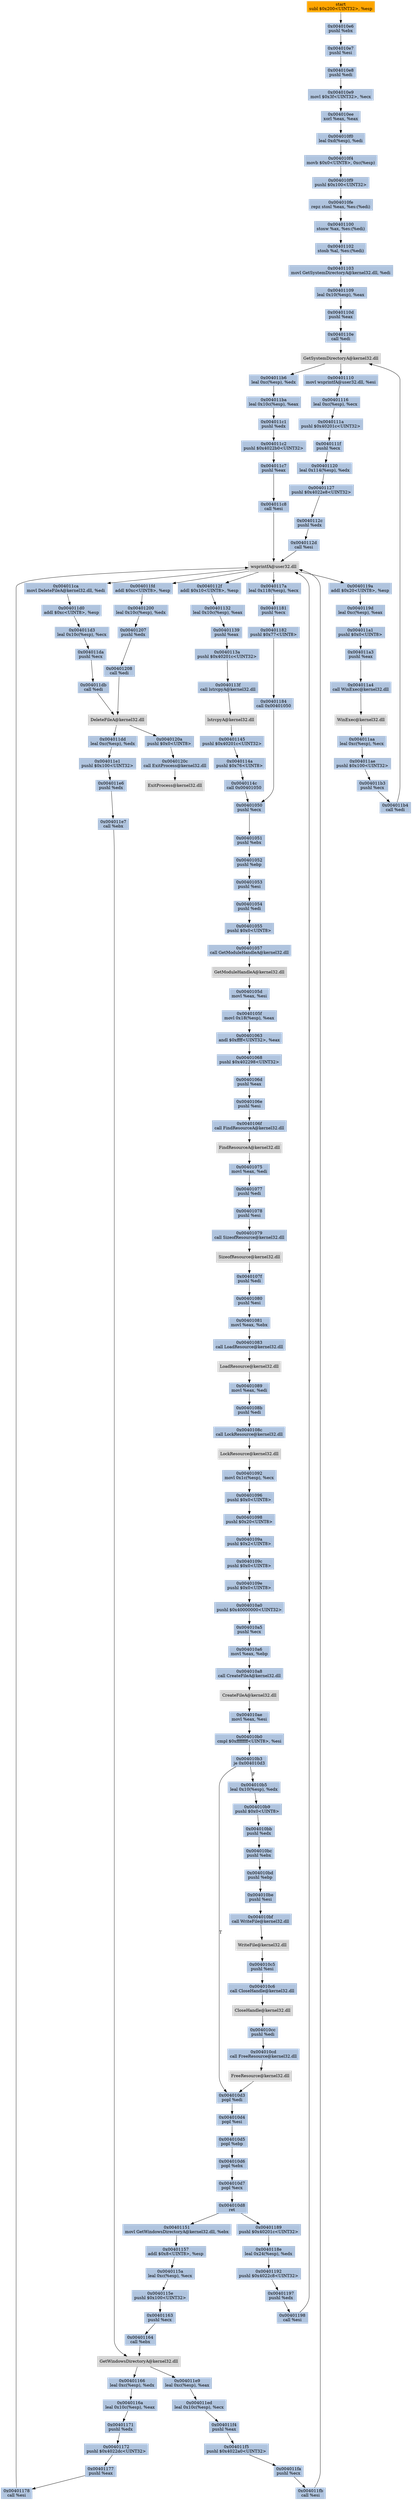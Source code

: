 digraph G {
node[shape=rectangle,style=filled,fillcolor=lightsteelblue,color=lightsteelblue]
bgcolor="transparent"
a0x004010e0subl_0x200UINT32_esp[label="start\nsubl $0x200<UINT32>, %esp",fillcolor="orange",color="lightgrey"];
a0x004010e6pushl_ebx[label="0x004010e6\npushl %ebx"];
a0x004010e7pushl_esi[label="0x004010e7\npushl %esi"];
a0x004010e8pushl_edi[label="0x004010e8\npushl %edi"];
a0x004010e9movl_0x3fUINT32_ecx[label="0x004010e9\nmovl $0x3f<UINT32>, %ecx"];
a0x004010eexorl_eax_eax[label="0x004010ee\nxorl %eax, %eax"];
a0x004010f0leal_0xdesp__edi[label="0x004010f0\nleal 0xd(%esp), %edi"];
a0x004010f4movb_0x0UINT8_0xcesp_[label="0x004010f4\nmovb $0x0<UINT8>, 0xc(%esp)"];
a0x004010f9pushl_0x100UINT32[label="0x004010f9\npushl $0x100<UINT32>"];
a0x004010ferepz_stosl_eax_es_edi_[label="0x004010fe\nrepz stosl %eax, %es:(%edi)"];
a0x00401100stosw_ax_es_edi_[label="0x00401100\nstosw %ax, %es:(%edi)"];
a0x00401102stosb_al_es_edi_[label="0x00401102\nstosb %al, %es:(%edi)"];
a0x00401103movl_GetSystemDirectoryA_kernel32_dll_edi[label="0x00401103\nmovl GetSystemDirectoryA@kernel32.dll, %edi"];
a0x00401109leal_0x10esp__eax[label="0x00401109\nleal 0x10(%esp), %eax"];
a0x0040110dpushl_eax[label="0x0040110d\npushl %eax"];
a0x0040110ecall_edi[label="0x0040110e\ncall %edi"];
GetSystemDirectoryA_kernel32_dll[label="GetSystemDirectoryA@kernel32.dll",fillcolor="lightgrey",color="lightgrey"];
a0x00401110movl_wsprintfA_user32_dll_esi[label="0x00401110\nmovl wsprintfA@user32.dll, %esi"];
a0x00401116leal_0xcesp__ecx[label="0x00401116\nleal 0xc(%esp), %ecx"];
a0x0040111apushl_0x40201cUINT32[label="0x0040111a\npushl $0x40201c<UINT32>"];
a0x0040111fpushl_ecx[label="0x0040111f\npushl %ecx"];
a0x00401120leal_0x114esp__edx[label="0x00401120\nleal 0x114(%esp), %edx"];
a0x00401127pushl_0x4022e8UINT32[label="0x00401127\npushl $0x4022e8<UINT32>"];
a0x0040112cpushl_edx[label="0x0040112c\npushl %edx"];
a0x0040112dcall_esi[label="0x0040112d\ncall %esi"];
wsprintfA_user32_dll[label="wsprintfA@user32.dll",fillcolor="lightgrey",color="lightgrey"];
a0x0040112faddl_0x10UINT8_esp[label="0x0040112f\naddl $0x10<UINT8>, %esp"];
a0x00401132leal_0x10cesp__eax[label="0x00401132\nleal 0x10c(%esp), %eax"];
a0x00401139pushl_eax[label="0x00401139\npushl %eax"];
a0x0040113apushl_0x40201cUINT32[label="0x0040113a\npushl $0x40201c<UINT32>"];
a0x0040113fcall_lstrcpyA_kernel32_dll[label="0x0040113f\ncall lstrcpyA@kernel32.dll"];
lstrcpyA_kernel32_dll[label="lstrcpyA@kernel32.dll",fillcolor="lightgrey",color="lightgrey"];
a0x00401145pushl_0x40201cUINT32[label="0x00401145\npushl $0x40201c<UINT32>"];
a0x0040114apushl_0x76UINT8[label="0x0040114a\npushl $0x76<UINT8>"];
a0x0040114ccall_0x00401050[label="0x0040114c\ncall 0x00401050"];
a0x00401050pushl_ecx[label="0x00401050\npushl %ecx"];
a0x00401051pushl_ebx[label="0x00401051\npushl %ebx"];
a0x00401052pushl_ebp[label="0x00401052\npushl %ebp"];
a0x00401053pushl_esi[label="0x00401053\npushl %esi"];
a0x00401054pushl_edi[label="0x00401054\npushl %edi"];
a0x00401055pushl_0x0UINT8[label="0x00401055\npushl $0x0<UINT8>"];
a0x00401057call_GetModuleHandleA_kernel32_dll[label="0x00401057\ncall GetModuleHandleA@kernel32.dll"];
GetModuleHandleA_kernel32_dll[label="GetModuleHandleA@kernel32.dll",fillcolor="lightgrey",color="lightgrey"];
a0x0040105dmovl_eax_esi[label="0x0040105d\nmovl %eax, %esi"];
a0x0040105fmovl_0x18esp__eax[label="0x0040105f\nmovl 0x18(%esp), %eax"];
a0x00401063andl_0xffffUINT32_eax[label="0x00401063\nandl $0xffff<UINT32>, %eax"];
a0x00401068pushl_0x402298UINT32[label="0x00401068\npushl $0x402298<UINT32>"];
a0x0040106dpushl_eax[label="0x0040106d\npushl %eax"];
a0x0040106epushl_esi[label="0x0040106e\npushl %esi"];
a0x0040106fcall_FindResourceA_kernel32_dll[label="0x0040106f\ncall FindResourceA@kernel32.dll"];
FindResourceA_kernel32_dll[label="FindResourceA@kernel32.dll",fillcolor="lightgrey",color="lightgrey"];
a0x00401075movl_eax_edi[label="0x00401075\nmovl %eax, %edi"];
a0x00401077pushl_edi[label="0x00401077\npushl %edi"];
a0x00401078pushl_esi[label="0x00401078\npushl %esi"];
a0x00401079call_SizeofResource_kernel32_dll[label="0x00401079\ncall SizeofResource@kernel32.dll"];
SizeofResource_kernel32_dll[label="SizeofResource@kernel32.dll",fillcolor="lightgrey",color="lightgrey"];
a0x0040107fpushl_edi[label="0x0040107f\npushl %edi"];
a0x00401080pushl_esi[label="0x00401080\npushl %esi"];
a0x00401081movl_eax_ebx[label="0x00401081\nmovl %eax, %ebx"];
a0x00401083call_LoadResource_kernel32_dll[label="0x00401083\ncall LoadResource@kernel32.dll"];
LoadResource_kernel32_dll[label="LoadResource@kernel32.dll",fillcolor="lightgrey",color="lightgrey"];
a0x00401089movl_eax_edi[label="0x00401089\nmovl %eax, %edi"];
a0x0040108bpushl_edi[label="0x0040108b\npushl %edi"];
a0x0040108ccall_LockResource_kernel32_dll[label="0x0040108c\ncall LockResource@kernel32.dll"];
LockResource_kernel32_dll[label="LockResource@kernel32.dll",fillcolor="lightgrey",color="lightgrey"];
a0x00401092movl_0x1cesp__ecx[label="0x00401092\nmovl 0x1c(%esp), %ecx"];
a0x00401096pushl_0x0UINT8[label="0x00401096\npushl $0x0<UINT8>"];
a0x00401098pushl_0x20UINT8[label="0x00401098\npushl $0x20<UINT8>"];
a0x0040109apushl_0x2UINT8[label="0x0040109a\npushl $0x2<UINT8>"];
a0x0040109cpushl_0x0UINT8[label="0x0040109c\npushl $0x0<UINT8>"];
a0x0040109epushl_0x0UINT8[label="0x0040109e\npushl $0x0<UINT8>"];
a0x004010a0pushl_0x40000000UINT32[label="0x004010a0\npushl $0x40000000<UINT32>"];
a0x004010a5pushl_ecx[label="0x004010a5\npushl %ecx"];
a0x004010a6movl_eax_ebp[label="0x004010a6\nmovl %eax, %ebp"];
a0x004010a8call_CreateFileA_kernel32_dll[label="0x004010a8\ncall CreateFileA@kernel32.dll"];
CreateFileA_kernel32_dll[label="CreateFileA@kernel32.dll",fillcolor="lightgrey",color="lightgrey"];
a0x004010aemovl_eax_esi[label="0x004010ae\nmovl %eax, %esi"];
a0x004010b0cmpl_0xffffffffUINT8_esi[label="0x004010b0\ncmpl $0xffffffff<UINT8>, %esi"];
a0x004010b3je_0x004010d3[label="0x004010b3\nje 0x004010d3"];
a0x004010b5leal_0x10esp__edx[label="0x004010b5\nleal 0x10(%esp), %edx"];
a0x004010b9pushl_0x0UINT8[label="0x004010b9\npushl $0x0<UINT8>"];
a0x004010bbpushl_edx[label="0x004010bb\npushl %edx"];
a0x004010bcpushl_ebx[label="0x004010bc\npushl %ebx"];
a0x004010bdpushl_ebp[label="0x004010bd\npushl %ebp"];
a0x004010bepushl_esi[label="0x004010be\npushl %esi"];
a0x004010bfcall_WriteFile_kernel32_dll[label="0x004010bf\ncall WriteFile@kernel32.dll"];
WriteFile_kernel32_dll[label="WriteFile@kernel32.dll",fillcolor="lightgrey",color="lightgrey"];
a0x004010c5pushl_esi[label="0x004010c5\npushl %esi"];
a0x004010c6call_CloseHandle_kernel32_dll[label="0x004010c6\ncall CloseHandle@kernel32.dll"];
CloseHandle_kernel32_dll[label="CloseHandle@kernel32.dll",fillcolor="lightgrey",color="lightgrey"];
a0x004010ccpushl_edi[label="0x004010cc\npushl %edi"];
a0x004010cdcall_FreeResource_kernel32_dll[label="0x004010cd\ncall FreeResource@kernel32.dll"];
FreeResource_kernel32_dll[label="FreeResource@kernel32.dll",fillcolor="lightgrey",color="lightgrey"];
a0x004010d3popl_edi[label="0x004010d3\npopl %edi"];
a0x004010d4popl_esi[label="0x004010d4\npopl %esi"];
a0x004010d5popl_ebp[label="0x004010d5\npopl %ebp"];
a0x004010d6popl_ebx[label="0x004010d6\npopl %ebx"];
a0x004010d7popl_ecx[label="0x004010d7\npopl %ecx"];
a0x004010d8ret[label="0x004010d8\nret"];
a0x00401151movl_GetWindowsDirectoryA_kernel32_dll_ebx[label="0x00401151\nmovl GetWindowsDirectoryA@kernel32.dll, %ebx"];
a0x00401157addl_0x8UINT8_esp[label="0x00401157\naddl $0x8<UINT8>, %esp"];
a0x0040115aleal_0xcesp__ecx[label="0x0040115a\nleal 0xc(%esp), %ecx"];
a0x0040115epushl_0x100UINT32[label="0x0040115e\npushl $0x100<UINT32>"];
a0x00401163pushl_ecx[label="0x00401163\npushl %ecx"];
a0x00401164call_ebx[label="0x00401164\ncall %ebx"];
GetWindowsDirectoryA_kernel32_dll[label="GetWindowsDirectoryA@kernel32.dll",fillcolor="lightgrey",color="lightgrey"];
a0x00401166leal_0xcesp__edx[label="0x00401166\nleal 0xc(%esp), %edx"];
a0x0040116aleal_0x10cesp__eax[label="0x0040116a\nleal 0x10c(%esp), %eax"];
a0x00401171pushl_edx[label="0x00401171\npushl %edx"];
a0x00401172pushl_0x4022dcUINT32[label="0x00401172\npushl $0x4022dc<UINT32>"];
a0x00401177pushl_eax[label="0x00401177\npushl %eax"];
a0x00401178call_esi[label="0x00401178\ncall %esi"];
a0x0040117aleal_0x118esp__ecx[label="0x0040117a\nleal 0x118(%esp), %ecx"];
a0x00401181pushl_ecx[label="0x00401181\npushl %ecx"];
a0x00401182pushl_0x77UINT8[label="0x00401182\npushl $0x77<UINT8>"];
a0x00401184call_0x00401050[label="0x00401184\ncall 0x00401050"];
a0x00401189pushl_0x40201cUINT32[label="0x00401189\npushl $0x40201c<UINT32>"];
a0x0040118eleal_0x24esp__edx[label="0x0040118e\nleal 0x24(%esp), %edx"];
a0x00401192pushl_0x4022c8UINT32[label="0x00401192\npushl $0x4022c8<UINT32>"];
a0x00401197pushl_edx[label="0x00401197\npushl %edx"];
a0x00401198call_esi[label="0x00401198\ncall %esi"];
a0x0040119aaddl_0x20UINT8_esp[label="0x0040119a\naddl $0x20<UINT8>, %esp"];
a0x0040119dleal_0xcesp__eax[label="0x0040119d\nleal 0xc(%esp), %eax"];
a0x004011a1pushl_0x0UINT8[label="0x004011a1\npushl $0x0<UINT8>"];
a0x004011a3pushl_eax[label="0x004011a3\npushl %eax"];
a0x004011a4call_WinExec_kernel32_dll[label="0x004011a4\ncall WinExec@kernel32.dll"];
WinExec_kernel32_dll[label="WinExec@kernel32.dll",fillcolor="lightgrey",color="lightgrey"];
a0x004011aaleal_0xcesp__ecx[label="0x004011aa\nleal 0xc(%esp), %ecx"];
a0x004011aepushl_0x100UINT32[label="0x004011ae\npushl $0x100<UINT32>"];
a0x004011b3pushl_ecx[label="0x004011b3\npushl %ecx"];
a0x004011b4call_edi[label="0x004011b4\ncall %edi"];
a0x004011b6leal_0xcesp__edx[label="0x004011b6\nleal 0xc(%esp), %edx"];
a0x004011baleal_0x10cesp__eax[label="0x004011ba\nleal 0x10c(%esp), %eax"];
a0x004011c1pushl_edx[label="0x004011c1\npushl %edx"];
a0x004011c2pushl_0x4022b0UINT32[label="0x004011c2\npushl $0x4022b0<UINT32>"];
a0x004011c7pushl_eax[label="0x004011c7\npushl %eax"];
a0x004011c8call_esi[label="0x004011c8\ncall %esi"];
a0x004011camovl_DeleteFileA_kernel32_dll_edi[label="0x004011ca\nmovl DeleteFileA@kernel32.dll, %edi"];
a0x004011d0addl_0xcUINT8_esp[label="0x004011d0\naddl $0xc<UINT8>, %esp"];
a0x004011d3leal_0x10cesp__ecx[label="0x004011d3\nleal 0x10c(%esp), %ecx"];
a0x004011dapushl_ecx[label="0x004011da\npushl %ecx"];
a0x004011dbcall_edi[label="0x004011db\ncall %edi"];
DeleteFileA_kernel32_dll[label="DeleteFileA@kernel32.dll",fillcolor="lightgrey",color="lightgrey"];
a0x004011ddleal_0xcesp__edx[label="0x004011dd\nleal 0xc(%esp), %edx"];
a0x004011e1pushl_0x100UINT32[label="0x004011e1\npushl $0x100<UINT32>"];
a0x004011e6pushl_edx[label="0x004011e6\npushl %edx"];
a0x004011e7call_ebx[label="0x004011e7\ncall %ebx"];
a0x004011e9leal_0xcesp__eax[label="0x004011e9\nleal 0xc(%esp), %eax"];
a0x004011edleal_0x10cesp__ecx[label="0x004011ed\nleal 0x10c(%esp), %ecx"];
a0x004011f4pushl_eax[label="0x004011f4\npushl %eax"];
a0x004011f5pushl_0x4022a0UINT32[label="0x004011f5\npushl $0x4022a0<UINT32>"];
a0x004011fapushl_ecx[label="0x004011fa\npushl %ecx"];
a0x004011fbcall_esi[label="0x004011fb\ncall %esi"];
a0x004011fdaddl_0xcUINT8_esp[label="0x004011fd\naddl $0xc<UINT8>, %esp"];
a0x00401200leal_0x10cesp__edx[label="0x00401200\nleal 0x10c(%esp), %edx"];
a0x00401207pushl_edx[label="0x00401207\npushl %edx"];
a0x00401208call_edi[label="0x00401208\ncall %edi"];
a0x0040120apushl_0x0UINT8[label="0x0040120a\npushl $0x0<UINT8>"];
a0x0040120ccall_ExitProcess_kernel32_dll[label="0x0040120c\ncall ExitProcess@kernel32.dll"];
ExitProcess_kernel32_dll[label="ExitProcess@kernel32.dll",fillcolor="lightgrey",color="lightgrey"];
a0x004010e0subl_0x200UINT32_esp -> a0x004010e6pushl_ebx [color="#000000"];
a0x004010e6pushl_ebx -> a0x004010e7pushl_esi [color="#000000"];
a0x004010e7pushl_esi -> a0x004010e8pushl_edi [color="#000000"];
a0x004010e8pushl_edi -> a0x004010e9movl_0x3fUINT32_ecx [color="#000000"];
a0x004010e9movl_0x3fUINT32_ecx -> a0x004010eexorl_eax_eax [color="#000000"];
a0x004010eexorl_eax_eax -> a0x004010f0leal_0xdesp__edi [color="#000000"];
a0x004010f0leal_0xdesp__edi -> a0x004010f4movb_0x0UINT8_0xcesp_ [color="#000000"];
a0x004010f4movb_0x0UINT8_0xcesp_ -> a0x004010f9pushl_0x100UINT32 [color="#000000"];
a0x004010f9pushl_0x100UINT32 -> a0x004010ferepz_stosl_eax_es_edi_ [color="#000000"];
a0x004010ferepz_stosl_eax_es_edi_ -> a0x00401100stosw_ax_es_edi_ [color="#000000"];
a0x00401100stosw_ax_es_edi_ -> a0x00401102stosb_al_es_edi_ [color="#000000"];
a0x00401102stosb_al_es_edi_ -> a0x00401103movl_GetSystemDirectoryA_kernel32_dll_edi [color="#000000"];
a0x00401103movl_GetSystemDirectoryA_kernel32_dll_edi -> a0x00401109leal_0x10esp__eax [color="#000000"];
a0x00401109leal_0x10esp__eax -> a0x0040110dpushl_eax [color="#000000"];
a0x0040110dpushl_eax -> a0x0040110ecall_edi [color="#000000"];
a0x0040110ecall_edi -> GetSystemDirectoryA_kernel32_dll [color="#000000"];
GetSystemDirectoryA_kernel32_dll -> a0x00401110movl_wsprintfA_user32_dll_esi [color="#000000"];
a0x00401110movl_wsprintfA_user32_dll_esi -> a0x00401116leal_0xcesp__ecx [color="#000000"];
a0x00401116leal_0xcesp__ecx -> a0x0040111apushl_0x40201cUINT32 [color="#000000"];
a0x0040111apushl_0x40201cUINT32 -> a0x0040111fpushl_ecx [color="#000000"];
a0x0040111fpushl_ecx -> a0x00401120leal_0x114esp__edx [color="#000000"];
a0x00401120leal_0x114esp__edx -> a0x00401127pushl_0x4022e8UINT32 [color="#000000"];
a0x00401127pushl_0x4022e8UINT32 -> a0x0040112cpushl_edx [color="#000000"];
a0x0040112cpushl_edx -> a0x0040112dcall_esi [color="#000000"];
a0x0040112dcall_esi -> wsprintfA_user32_dll [color="#000000"];
wsprintfA_user32_dll -> a0x0040112faddl_0x10UINT8_esp [color="#000000"];
a0x0040112faddl_0x10UINT8_esp -> a0x00401132leal_0x10cesp__eax [color="#000000"];
a0x00401132leal_0x10cesp__eax -> a0x00401139pushl_eax [color="#000000"];
a0x00401139pushl_eax -> a0x0040113apushl_0x40201cUINT32 [color="#000000"];
a0x0040113apushl_0x40201cUINT32 -> a0x0040113fcall_lstrcpyA_kernel32_dll [color="#000000"];
a0x0040113fcall_lstrcpyA_kernel32_dll -> lstrcpyA_kernel32_dll [color="#000000"];
lstrcpyA_kernel32_dll -> a0x00401145pushl_0x40201cUINT32 [color="#000000"];
a0x00401145pushl_0x40201cUINT32 -> a0x0040114apushl_0x76UINT8 [color="#000000"];
a0x0040114apushl_0x76UINT8 -> a0x0040114ccall_0x00401050 [color="#000000"];
a0x0040114ccall_0x00401050 -> a0x00401050pushl_ecx [color="#000000"];
a0x00401050pushl_ecx -> a0x00401051pushl_ebx [color="#000000"];
a0x00401051pushl_ebx -> a0x00401052pushl_ebp [color="#000000"];
a0x00401052pushl_ebp -> a0x00401053pushl_esi [color="#000000"];
a0x00401053pushl_esi -> a0x00401054pushl_edi [color="#000000"];
a0x00401054pushl_edi -> a0x00401055pushl_0x0UINT8 [color="#000000"];
a0x00401055pushl_0x0UINT8 -> a0x00401057call_GetModuleHandleA_kernel32_dll [color="#000000"];
a0x00401057call_GetModuleHandleA_kernel32_dll -> GetModuleHandleA_kernel32_dll [color="#000000"];
GetModuleHandleA_kernel32_dll -> a0x0040105dmovl_eax_esi [color="#000000"];
a0x0040105dmovl_eax_esi -> a0x0040105fmovl_0x18esp__eax [color="#000000"];
a0x0040105fmovl_0x18esp__eax -> a0x00401063andl_0xffffUINT32_eax [color="#000000"];
a0x00401063andl_0xffffUINT32_eax -> a0x00401068pushl_0x402298UINT32 [color="#000000"];
a0x00401068pushl_0x402298UINT32 -> a0x0040106dpushl_eax [color="#000000"];
a0x0040106dpushl_eax -> a0x0040106epushl_esi [color="#000000"];
a0x0040106epushl_esi -> a0x0040106fcall_FindResourceA_kernel32_dll [color="#000000"];
a0x0040106fcall_FindResourceA_kernel32_dll -> FindResourceA_kernel32_dll [color="#000000"];
FindResourceA_kernel32_dll -> a0x00401075movl_eax_edi [color="#000000"];
a0x00401075movl_eax_edi -> a0x00401077pushl_edi [color="#000000"];
a0x00401077pushl_edi -> a0x00401078pushl_esi [color="#000000"];
a0x00401078pushl_esi -> a0x00401079call_SizeofResource_kernel32_dll [color="#000000"];
a0x00401079call_SizeofResource_kernel32_dll -> SizeofResource_kernel32_dll [color="#000000"];
SizeofResource_kernel32_dll -> a0x0040107fpushl_edi [color="#000000"];
a0x0040107fpushl_edi -> a0x00401080pushl_esi [color="#000000"];
a0x00401080pushl_esi -> a0x00401081movl_eax_ebx [color="#000000"];
a0x00401081movl_eax_ebx -> a0x00401083call_LoadResource_kernel32_dll [color="#000000"];
a0x00401083call_LoadResource_kernel32_dll -> LoadResource_kernel32_dll [color="#000000"];
LoadResource_kernel32_dll -> a0x00401089movl_eax_edi [color="#000000"];
a0x00401089movl_eax_edi -> a0x0040108bpushl_edi [color="#000000"];
a0x0040108bpushl_edi -> a0x0040108ccall_LockResource_kernel32_dll [color="#000000"];
a0x0040108ccall_LockResource_kernel32_dll -> LockResource_kernel32_dll [color="#000000"];
LockResource_kernel32_dll -> a0x00401092movl_0x1cesp__ecx [color="#000000"];
a0x00401092movl_0x1cesp__ecx -> a0x00401096pushl_0x0UINT8 [color="#000000"];
a0x00401096pushl_0x0UINT8 -> a0x00401098pushl_0x20UINT8 [color="#000000"];
a0x00401098pushl_0x20UINT8 -> a0x0040109apushl_0x2UINT8 [color="#000000"];
a0x0040109apushl_0x2UINT8 -> a0x0040109cpushl_0x0UINT8 [color="#000000"];
a0x0040109cpushl_0x0UINT8 -> a0x0040109epushl_0x0UINT8 [color="#000000"];
a0x0040109epushl_0x0UINT8 -> a0x004010a0pushl_0x40000000UINT32 [color="#000000"];
a0x004010a0pushl_0x40000000UINT32 -> a0x004010a5pushl_ecx [color="#000000"];
a0x004010a5pushl_ecx -> a0x004010a6movl_eax_ebp [color="#000000"];
a0x004010a6movl_eax_ebp -> a0x004010a8call_CreateFileA_kernel32_dll [color="#000000"];
a0x004010a8call_CreateFileA_kernel32_dll -> CreateFileA_kernel32_dll [color="#000000"];
CreateFileA_kernel32_dll -> a0x004010aemovl_eax_esi [color="#000000"];
a0x004010aemovl_eax_esi -> a0x004010b0cmpl_0xffffffffUINT8_esi [color="#000000"];
a0x004010b0cmpl_0xffffffffUINT8_esi -> a0x004010b3je_0x004010d3 [color="#000000"];
a0x004010b3je_0x004010d3 -> a0x004010b5leal_0x10esp__edx [color="#000000",label="F"];
a0x004010b5leal_0x10esp__edx -> a0x004010b9pushl_0x0UINT8 [color="#000000"];
a0x004010b9pushl_0x0UINT8 -> a0x004010bbpushl_edx [color="#000000"];
a0x004010bbpushl_edx -> a0x004010bcpushl_ebx [color="#000000"];
a0x004010bcpushl_ebx -> a0x004010bdpushl_ebp [color="#000000"];
a0x004010bdpushl_ebp -> a0x004010bepushl_esi [color="#000000"];
a0x004010bepushl_esi -> a0x004010bfcall_WriteFile_kernel32_dll [color="#000000"];
a0x004010bfcall_WriteFile_kernel32_dll -> WriteFile_kernel32_dll [color="#000000"];
WriteFile_kernel32_dll -> a0x004010c5pushl_esi [color="#000000"];
a0x004010c5pushl_esi -> a0x004010c6call_CloseHandle_kernel32_dll [color="#000000"];
a0x004010c6call_CloseHandle_kernel32_dll -> CloseHandle_kernel32_dll [color="#000000"];
CloseHandle_kernel32_dll -> a0x004010ccpushl_edi [color="#000000"];
a0x004010ccpushl_edi -> a0x004010cdcall_FreeResource_kernel32_dll [color="#000000"];
a0x004010cdcall_FreeResource_kernel32_dll -> FreeResource_kernel32_dll [color="#000000"];
FreeResource_kernel32_dll -> a0x004010d3popl_edi [color="#000000"];
a0x004010d3popl_edi -> a0x004010d4popl_esi [color="#000000"];
a0x004010d4popl_esi -> a0x004010d5popl_ebp [color="#000000"];
a0x004010d5popl_ebp -> a0x004010d6popl_ebx [color="#000000"];
a0x004010d6popl_ebx -> a0x004010d7popl_ecx [color="#000000"];
a0x004010d7popl_ecx -> a0x004010d8ret [color="#000000"];
a0x004010d8ret -> a0x00401151movl_GetWindowsDirectoryA_kernel32_dll_ebx [color="#000000"];
a0x00401151movl_GetWindowsDirectoryA_kernel32_dll_ebx -> a0x00401157addl_0x8UINT8_esp [color="#000000"];
a0x00401157addl_0x8UINT8_esp -> a0x0040115aleal_0xcesp__ecx [color="#000000"];
a0x0040115aleal_0xcesp__ecx -> a0x0040115epushl_0x100UINT32 [color="#000000"];
a0x0040115epushl_0x100UINT32 -> a0x00401163pushl_ecx [color="#000000"];
a0x00401163pushl_ecx -> a0x00401164call_ebx [color="#000000"];
a0x00401164call_ebx -> GetWindowsDirectoryA_kernel32_dll [color="#000000"];
GetWindowsDirectoryA_kernel32_dll -> a0x00401166leal_0xcesp__edx [color="#000000"];
a0x00401166leal_0xcesp__edx -> a0x0040116aleal_0x10cesp__eax [color="#000000"];
a0x0040116aleal_0x10cesp__eax -> a0x00401171pushl_edx [color="#000000"];
a0x00401171pushl_edx -> a0x00401172pushl_0x4022dcUINT32 [color="#000000"];
a0x00401172pushl_0x4022dcUINT32 -> a0x00401177pushl_eax [color="#000000"];
a0x00401177pushl_eax -> a0x00401178call_esi [color="#000000"];
a0x00401178call_esi -> wsprintfA_user32_dll [color="#000000"];
wsprintfA_user32_dll -> a0x0040117aleal_0x118esp__ecx [color="#000000"];
a0x0040117aleal_0x118esp__ecx -> a0x00401181pushl_ecx [color="#000000"];
a0x00401181pushl_ecx -> a0x00401182pushl_0x77UINT8 [color="#000000"];
a0x00401182pushl_0x77UINT8 -> a0x00401184call_0x00401050 [color="#000000"];
a0x00401184call_0x00401050 -> a0x00401050pushl_ecx [color="#000000"];
a0x004010b3je_0x004010d3 -> a0x004010d3popl_edi [color="#000000",label="T"];
a0x004010d8ret -> a0x00401189pushl_0x40201cUINT32 [color="#000000"];
a0x00401189pushl_0x40201cUINT32 -> a0x0040118eleal_0x24esp__edx [color="#000000"];
a0x0040118eleal_0x24esp__edx -> a0x00401192pushl_0x4022c8UINT32 [color="#000000"];
a0x00401192pushl_0x4022c8UINT32 -> a0x00401197pushl_edx [color="#000000"];
a0x00401197pushl_edx -> a0x00401198call_esi [color="#000000"];
a0x00401198call_esi -> wsprintfA_user32_dll [color="#000000"];
wsprintfA_user32_dll -> a0x0040119aaddl_0x20UINT8_esp [color="#000000"];
a0x0040119aaddl_0x20UINT8_esp -> a0x0040119dleal_0xcesp__eax [color="#000000"];
a0x0040119dleal_0xcesp__eax -> a0x004011a1pushl_0x0UINT8 [color="#000000"];
a0x004011a1pushl_0x0UINT8 -> a0x004011a3pushl_eax [color="#000000"];
a0x004011a3pushl_eax -> a0x004011a4call_WinExec_kernel32_dll [color="#000000"];
a0x004011a4call_WinExec_kernel32_dll -> WinExec_kernel32_dll [color="#000000"];
WinExec_kernel32_dll -> a0x004011aaleal_0xcesp__ecx [color="#000000"];
a0x004011aaleal_0xcesp__ecx -> a0x004011aepushl_0x100UINT32 [color="#000000"];
a0x004011aepushl_0x100UINT32 -> a0x004011b3pushl_ecx [color="#000000"];
a0x004011b3pushl_ecx -> a0x004011b4call_edi [color="#000000"];
a0x004011b4call_edi -> GetSystemDirectoryA_kernel32_dll [color="#000000"];
GetSystemDirectoryA_kernel32_dll -> a0x004011b6leal_0xcesp__edx [color="#000000"];
a0x004011b6leal_0xcesp__edx -> a0x004011baleal_0x10cesp__eax [color="#000000"];
a0x004011baleal_0x10cesp__eax -> a0x004011c1pushl_edx [color="#000000"];
a0x004011c1pushl_edx -> a0x004011c2pushl_0x4022b0UINT32 [color="#000000"];
a0x004011c2pushl_0x4022b0UINT32 -> a0x004011c7pushl_eax [color="#000000"];
a0x004011c7pushl_eax -> a0x004011c8call_esi [color="#000000"];
a0x004011c8call_esi -> wsprintfA_user32_dll [color="#000000"];
wsprintfA_user32_dll -> a0x004011camovl_DeleteFileA_kernel32_dll_edi [color="#000000"];
a0x004011camovl_DeleteFileA_kernel32_dll_edi -> a0x004011d0addl_0xcUINT8_esp [color="#000000"];
a0x004011d0addl_0xcUINT8_esp -> a0x004011d3leal_0x10cesp__ecx [color="#000000"];
a0x004011d3leal_0x10cesp__ecx -> a0x004011dapushl_ecx [color="#000000"];
a0x004011dapushl_ecx -> a0x004011dbcall_edi [color="#000000"];
a0x004011dbcall_edi -> DeleteFileA_kernel32_dll [color="#000000"];
DeleteFileA_kernel32_dll -> a0x004011ddleal_0xcesp__edx [color="#000000"];
a0x004011ddleal_0xcesp__edx -> a0x004011e1pushl_0x100UINT32 [color="#000000"];
a0x004011e1pushl_0x100UINT32 -> a0x004011e6pushl_edx [color="#000000"];
a0x004011e6pushl_edx -> a0x004011e7call_ebx [color="#000000"];
a0x004011e7call_ebx -> GetWindowsDirectoryA_kernel32_dll [color="#000000"];
GetWindowsDirectoryA_kernel32_dll -> a0x004011e9leal_0xcesp__eax [color="#000000"];
a0x004011e9leal_0xcesp__eax -> a0x004011edleal_0x10cesp__ecx [color="#000000"];
a0x004011edleal_0x10cesp__ecx -> a0x004011f4pushl_eax [color="#000000"];
a0x004011f4pushl_eax -> a0x004011f5pushl_0x4022a0UINT32 [color="#000000"];
a0x004011f5pushl_0x4022a0UINT32 -> a0x004011fapushl_ecx [color="#000000"];
a0x004011fapushl_ecx -> a0x004011fbcall_esi [color="#000000"];
a0x004011fbcall_esi -> wsprintfA_user32_dll [color="#000000"];
wsprintfA_user32_dll -> a0x004011fdaddl_0xcUINT8_esp [color="#000000"];
a0x004011fdaddl_0xcUINT8_esp -> a0x00401200leal_0x10cesp__edx [color="#000000"];
a0x00401200leal_0x10cesp__edx -> a0x00401207pushl_edx [color="#000000"];
a0x00401207pushl_edx -> a0x00401208call_edi [color="#000000"];
a0x00401208call_edi -> DeleteFileA_kernel32_dll [color="#000000"];
DeleteFileA_kernel32_dll -> a0x0040120apushl_0x0UINT8 [color="#000000"];
a0x0040120apushl_0x0UINT8 -> a0x0040120ccall_ExitProcess_kernel32_dll [color="#000000"];
a0x0040120ccall_ExitProcess_kernel32_dll -> ExitProcess_kernel32_dll [color="#000000"];
}
